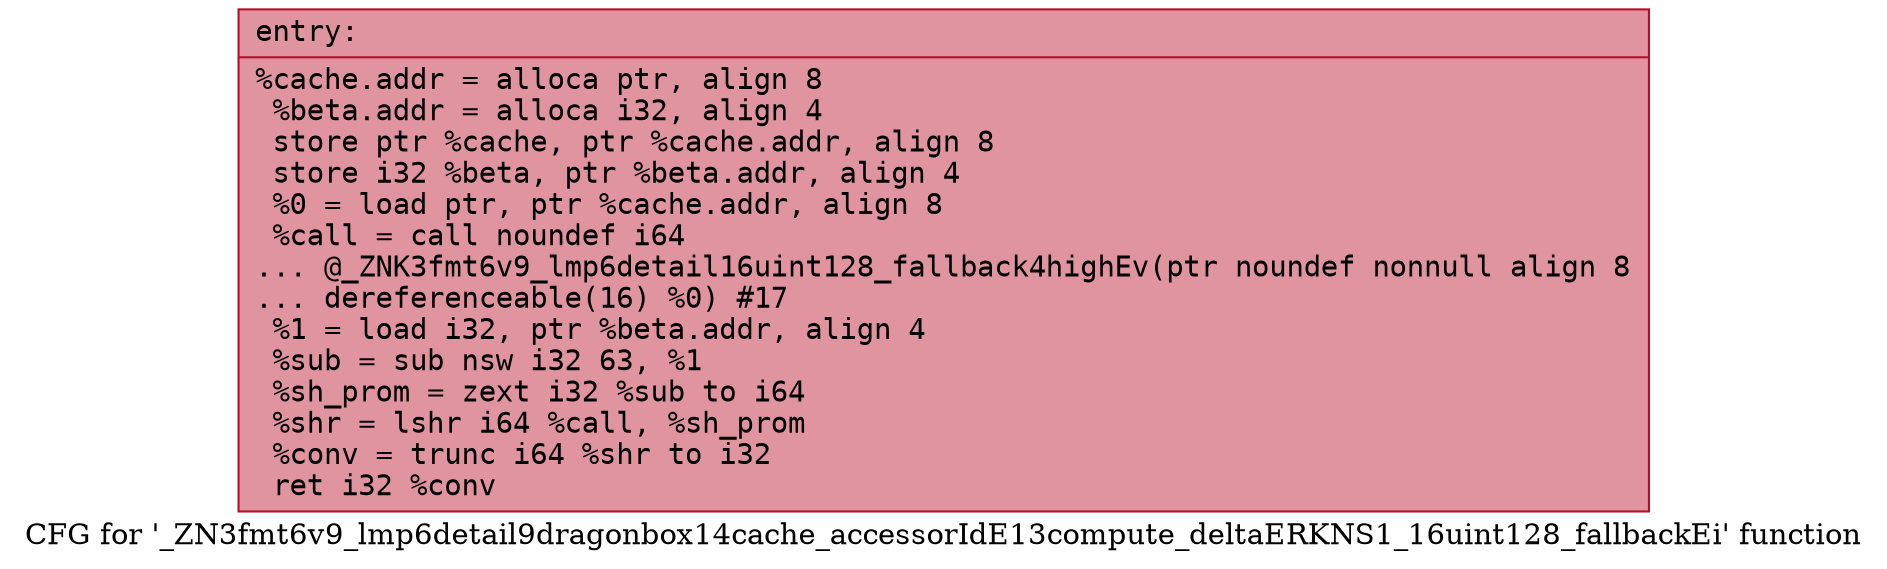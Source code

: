 digraph "CFG for '_ZN3fmt6v9_lmp6detail9dragonbox14cache_accessorIdE13compute_deltaERKNS1_16uint128_fallbackEi' function" {
	label="CFG for '_ZN3fmt6v9_lmp6detail9dragonbox14cache_accessorIdE13compute_deltaERKNS1_16uint128_fallbackEi' function";

	Node0x55fec301f560 [shape=record,color="#b70d28ff", style=filled, fillcolor="#b70d2870" fontname="Courier",label="{entry:\l|  %cache.addr = alloca ptr, align 8\l  %beta.addr = alloca i32, align 4\l  store ptr %cache, ptr %cache.addr, align 8\l  store i32 %beta, ptr %beta.addr, align 4\l  %0 = load ptr, ptr %cache.addr, align 8\l  %call = call noundef i64\l... @_ZNK3fmt6v9_lmp6detail16uint128_fallback4highEv(ptr noundef nonnull align 8\l... dereferenceable(16) %0) #17\l  %1 = load i32, ptr %beta.addr, align 4\l  %sub = sub nsw i32 63, %1\l  %sh_prom = zext i32 %sub to i64\l  %shr = lshr i64 %call, %sh_prom\l  %conv = trunc i64 %shr to i32\l  ret i32 %conv\l}"];
}
